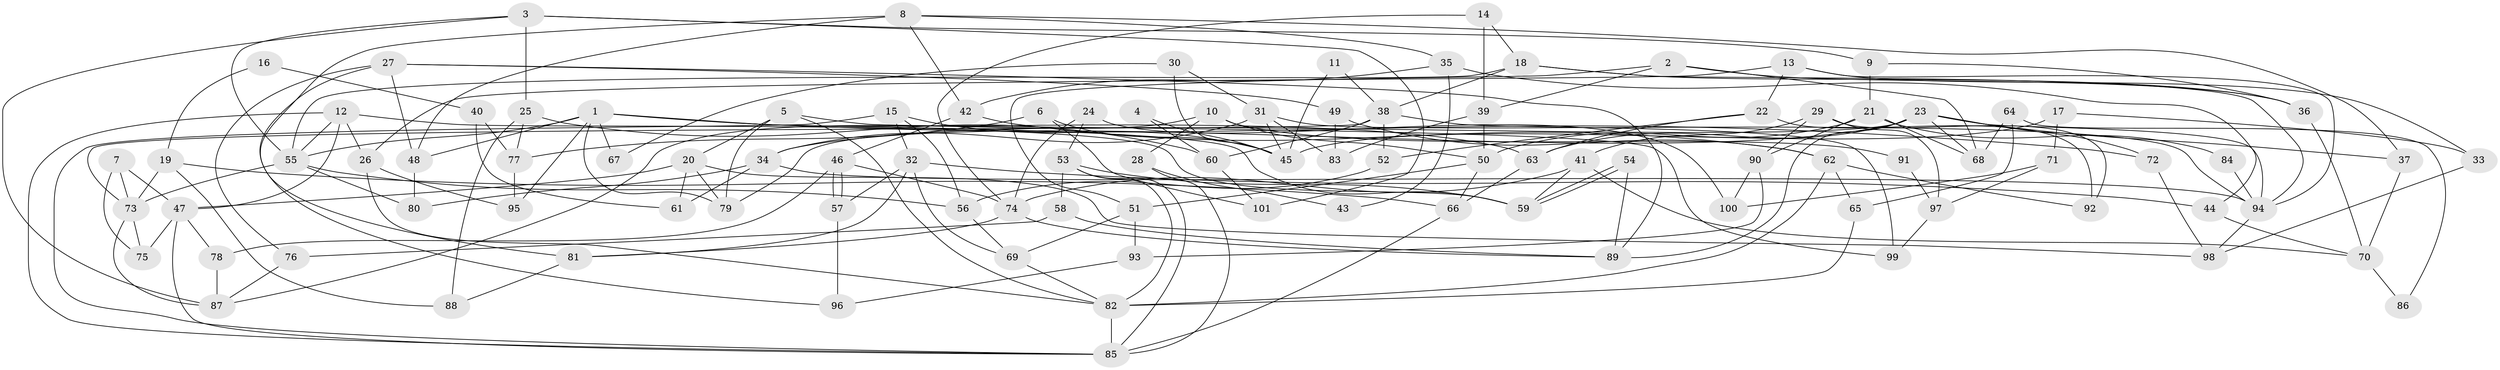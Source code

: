 // Generated by graph-tools (version 1.1) at 2025/02/03/09/25 03:02:14]
// undirected, 101 vertices, 202 edges
graph export_dot {
graph [start="1"]
  node [color=gray90,style=filled];
  1;
  2;
  3;
  4;
  5;
  6;
  7;
  8;
  9;
  10;
  11;
  12;
  13;
  14;
  15;
  16;
  17;
  18;
  19;
  20;
  21;
  22;
  23;
  24;
  25;
  26;
  27;
  28;
  29;
  30;
  31;
  32;
  33;
  34;
  35;
  36;
  37;
  38;
  39;
  40;
  41;
  42;
  43;
  44;
  45;
  46;
  47;
  48;
  49;
  50;
  51;
  52;
  53;
  54;
  55;
  56;
  57;
  58;
  59;
  60;
  61;
  62;
  63;
  64;
  65;
  66;
  67;
  68;
  69;
  70;
  71;
  72;
  73;
  74;
  75;
  76;
  77;
  78;
  79;
  80;
  81;
  82;
  83;
  84;
  85;
  86;
  87;
  88;
  89;
  90;
  91;
  92;
  93;
  94;
  95;
  96;
  97;
  98;
  99;
  100;
  101;
  1 -- 59;
  1 -- 72;
  1 -- 48;
  1 -- 55;
  1 -- 63;
  1 -- 67;
  1 -- 79;
  1 -- 95;
  2 -- 36;
  2 -- 68;
  2 -- 39;
  2 -- 51;
  3 -- 55;
  3 -- 101;
  3 -- 9;
  3 -- 25;
  3 -- 87;
  4 -- 60;
  4 -- 45;
  5 -- 82;
  5 -- 79;
  5 -- 20;
  5 -- 99;
  6 -- 77;
  6 -- 45;
  6 -- 101;
  7 -- 75;
  7 -- 47;
  7 -- 73;
  8 -- 48;
  8 -- 81;
  8 -- 35;
  8 -- 37;
  8 -- 42;
  9 -- 36;
  9 -- 21;
  10 -- 50;
  10 -- 87;
  10 -- 28;
  10 -- 91;
  11 -- 45;
  11 -- 38;
  12 -- 85;
  12 -- 55;
  12 -- 26;
  12 -- 47;
  12 -- 59;
  13 -- 22;
  13 -- 26;
  13 -- 33;
  13 -- 94;
  14 -- 74;
  14 -- 39;
  14 -- 18;
  15 -- 56;
  15 -- 85;
  15 -- 32;
  15 -- 45;
  16 -- 40;
  16 -- 19;
  17 -- 33;
  17 -- 45;
  17 -- 71;
  18 -- 55;
  18 -- 36;
  18 -- 38;
  18 -- 94;
  19 -- 73;
  19 -- 66;
  19 -- 88;
  20 -- 79;
  20 -- 47;
  20 -- 61;
  20 -- 98;
  21 -- 90;
  21 -- 50;
  21 -- 68;
  21 -- 84;
  22 -- 63;
  22 -- 92;
  22 -- 52;
  23 -- 94;
  23 -- 63;
  23 -- 34;
  23 -- 37;
  23 -- 68;
  23 -- 72;
  23 -- 79;
  23 -- 89;
  24 -- 74;
  24 -- 53;
  24 -- 100;
  25 -- 88;
  25 -- 60;
  25 -- 77;
  26 -- 82;
  26 -- 95;
  27 -- 48;
  27 -- 89;
  27 -- 49;
  27 -- 76;
  27 -- 96;
  28 -- 85;
  28 -- 43;
  29 -- 41;
  29 -- 90;
  29 -- 92;
  29 -- 97;
  30 -- 31;
  30 -- 45;
  30 -- 67;
  31 -- 94;
  31 -- 34;
  31 -- 45;
  31 -- 83;
  32 -- 44;
  32 -- 57;
  32 -- 69;
  32 -- 81;
  33 -- 98;
  34 -- 94;
  34 -- 61;
  34 -- 80;
  35 -- 42;
  35 -- 43;
  35 -- 44;
  36 -- 70;
  37 -- 70;
  38 -- 73;
  38 -- 52;
  38 -- 60;
  38 -- 99;
  39 -- 50;
  39 -- 83;
  40 -- 77;
  40 -- 61;
  41 -- 74;
  41 -- 59;
  41 -- 70;
  42 -- 62;
  42 -- 46;
  44 -- 70;
  46 -- 57;
  46 -- 57;
  46 -- 74;
  46 -- 78;
  47 -- 75;
  47 -- 78;
  47 -- 85;
  48 -- 80;
  49 -- 83;
  49 -- 62;
  50 -- 51;
  50 -- 66;
  51 -- 69;
  51 -- 93;
  52 -- 56;
  53 -- 59;
  53 -- 82;
  53 -- 58;
  53 -- 85;
  54 -- 59;
  54 -- 59;
  54 -- 89;
  55 -- 73;
  55 -- 56;
  55 -- 80;
  56 -- 69;
  57 -- 96;
  58 -- 76;
  58 -- 89;
  60 -- 101;
  62 -- 82;
  62 -- 65;
  62 -- 92;
  63 -- 66;
  64 -- 68;
  64 -- 65;
  64 -- 86;
  65 -- 82;
  66 -- 85;
  69 -- 82;
  70 -- 86;
  71 -- 97;
  71 -- 100;
  72 -- 98;
  73 -- 87;
  73 -- 75;
  74 -- 89;
  74 -- 81;
  76 -- 87;
  77 -- 95;
  78 -- 87;
  81 -- 88;
  82 -- 85;
  84 -- 94;
  90 -- 100;
  90 -- 93;
  91 -- 97;
  93 -- 96;
  94 -- 98;
  97 -- 99;
}
